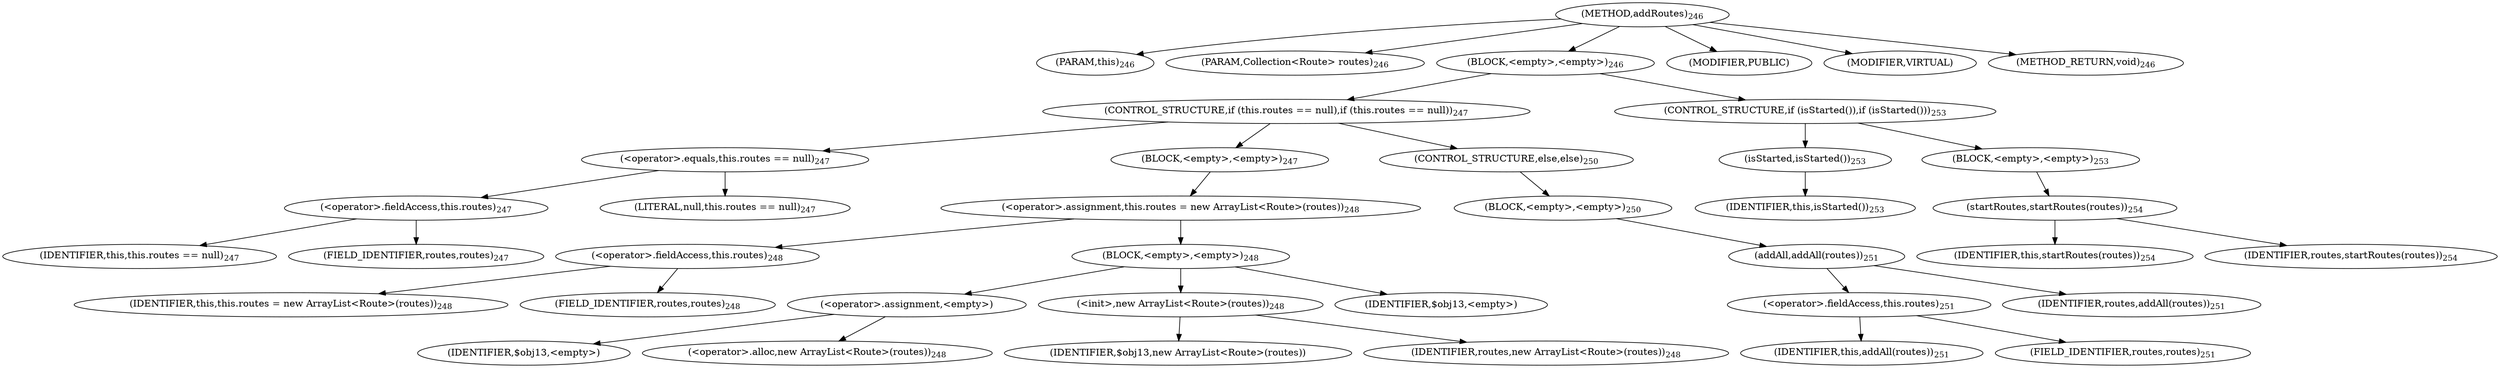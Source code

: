 digraph "addRoutes" {  
"614" [label = <(METHOD,addRoutes)<SUB>246</SUB>> ]
"28" [label = <(PARAM,this)<SUB>246</SUB>> ]
"615" [label = <(PARAM,Collection&lt;Route&gt; routes)<SUB>246</SUB>> ]
"616" [label = <(BLOCK,&lt;empty&gt;,&lt;empty&gt;)<SUB>246</SUB>> ]
"617" [label = <(CONTROL_STRUCTURE,if (this.routes == null),if (this.routes == null))<SUB>247</SUB>> ]
"618" [label = <(&lt;operator&gt;.equals,this.routes == null)<SUB>247</SUB>> ]
"619" [label = <(&lt;operator&gt;.fieldAccess,this.routes)<SUB>247</SUB>> ]
"27" [label = <(IDENTIFIER,this,this.routes == null)<SUB>247</SUB>> ]
"620" [label = <(FIELD_IDENTIFIER,routes,routes)<SUB>247</SUB>> ]
"621" [label = <(LITERAL,null,this.routes == null)<SUB>247</SUB>> ]
"622" [label = <(BLOCK,&lt;empty&gt;,&lt;empty&gt;)<SUB>247</SUB>> ]
"623" [label = <(&lt;operator&gt;.assignment,this.routes = new ArrayList&lt;Route&gt;(routes))<SUB>248</SUB>> ]
"624" [label = <(&lt;operator&gt;.fieldAccess,this.routes)<SUB>248</SUB>> ]
"29" [label = <(IDENTIFIER,this,this.routes = new ArrayList&lt;Route&gt;(routes))<SUB>248</SUB>> ]
"625" [label = <(FIELD_IDENTIFIER,routes,routes)<SUB>248</SUB>> ]
"626" [label = <(BLOCK,&lt;empty&gt;,&lt;empty&gt;)<SUB>248</SUB>> ]
"627" [label = <(&lt;operator&gt;.assignment,&lt;empty&gt;)> ]
"628" [label = <(IDENTIFIER,$obj13,&lt;empty&gt;)> ]
"629" [label = <(&lt;operator&gt;.alloc,new ArrayList&lt;Route&gt;(routes))<SUB>248</SUB>> ]
"630" [label = <(&lt;init&gt;,new ArrayList&lt;Route&gt;(routes))<SUB>248</SUB>> ]
"631" [label = <(IDENTIFIER,$obj13,new ArrayList&lt;Route&gt;(routes))> ]
"632" [label = <(IDENTIFIER,routes,new ArrayList&lt;Route&gt;(routes))<SUB>248</SUB>> ]
"633" [label = <(IDENTIFIER,$obj13,&lt;empty&gt;)> ]
"634" [label = <(CONTROL_STRUCTURE,else,else)<SUB>250</SUB>> ]
"635" [label = <(BLOCK,&lt;empty&gt;,&lt;empty&gt;)<SUB>250</SUB>> ]
"636" [label = <(addAll,addAll(routes))<SUB>251</SUB>> ]
"637" [label = <(&lt;operator&gt;.fieldAccess,this.routes)<SUB>251</SUB>> ]
"30" [label = <(IDENTIFIER,this,addAll(routes))<SUB>251</SUB>> ]
"638" [label = <(FIELD_IDENTIFIER,routes,routes)<SUB>251</SUB>> ]
"639" [label = <(IDENTIFIER,routes,addAll(routes))<SUB>251</SUB>> ]
"640" [label = <(CONTROL_STRUCTURE,if (isStarted()),if (isStarted()))<SUB>253</SUB>> ]
"641" [label = <(isStarted,isStarted())<SUB>253</SUB>> ]
"31" [label = <(IDENTIFIER,this,isStarted())<SUB>253</SUB>> ]
"642" [label = <(BLOCK,&lt;empty&gt;,&lt;empty&gt;)<SUB>253</SUB>> ]
"643" [label = <(startRoutes,startRoutes(routes))<SUB>254</SUB>> ]
"32" [label = <(IDENTIFIER,this,startRoutes(routes))<SUB>254</SUB>> ]
"644" [label = <(IDENTIFIER,routes,startRoutes(routes))<SUB>254</SUB>> ]
"645" [label = <(MODIFIER,PUBLIC)> ]
"646" [label = <(MODIFIER,VIRTUAL)> ]
"647" [label = <(METHOD_RETURN,void)<SUB>246</SUB>> ]
  "614" -> "28" 
  "614" -> "615" 
  "614" -> "616" 
  "614" -> "645" 
  "614" -> "646" 
  "614" -> "647" 
  "616" -> "617" 
  "616" -> "640" 
  "617" -> "618" 
  "617" -> "622" 
  "617" -> "634" 
  "618" -> "619" 
  "618" -> "621" 
  "619" -> "27" 
  "619" -> "620" 
  "622" -> "623" 
  "623" -> "624" 
  "623" -> "626" 
  "624" -> "29" 
  "624" -> "625" 
  "626" -> "627" 
  "626" -> "630" 
  "626" -> "633" 
  "627" -> "628" 
  "627" -> "629" 
  "630" -> "631" 
  "630" -> "632" 
  "634" -> "635" 
  "635" -> "636" 
  "636" -> "637" 
  "636" -> "639" 
  "637" -> "30" 
  "637" -> "638" 
  "640" -> "641" 
  "640" -> "642" 
  "641" -> "31" 
  "642" -> "643" 
  "643" -> "32" 
  "643" -> "644" 
}
